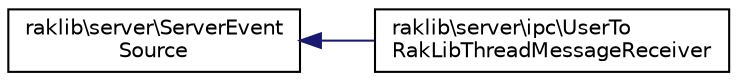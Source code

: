 digraph "Graphical Class Hierarchy"
{
 // INTERACTIVE_SVG=YES
 // LATEX_PDF_SIZE
  edge [fontname="Helvetica",fontsize="10",labelfontname="Helvetica",labelfontsize="10"];
  node [fontname="Helvetica",fontsize="10",shape=record];
  rankdir="LR";
  Node0 [label="raklib\\server\\ServerEvent\lSource",height=0.2,width=0.4,color="black", fillcolor="white", style="filled",URL="$de/d4c/interfaceraklib_1_1server_1_1_server_event_source.html",tooltip=" "];
  Node0 -> Node1 [dir="back",color="midnightblue",fontsize="10",style="solid",fontname="Helvetica"];
  Node1 [label="raklib\\server\\ipc\\UserTo\lRakLibThreadMessageReceiver",height=0.2,width=0.4,color="black", fillcolor="white", style="filled",URL="$dc/d9f/classraklib_1_1server_1_1ipc_1_1_user_to_rak_lib_thread_message_receiver.html",tooltip=" "];
}
